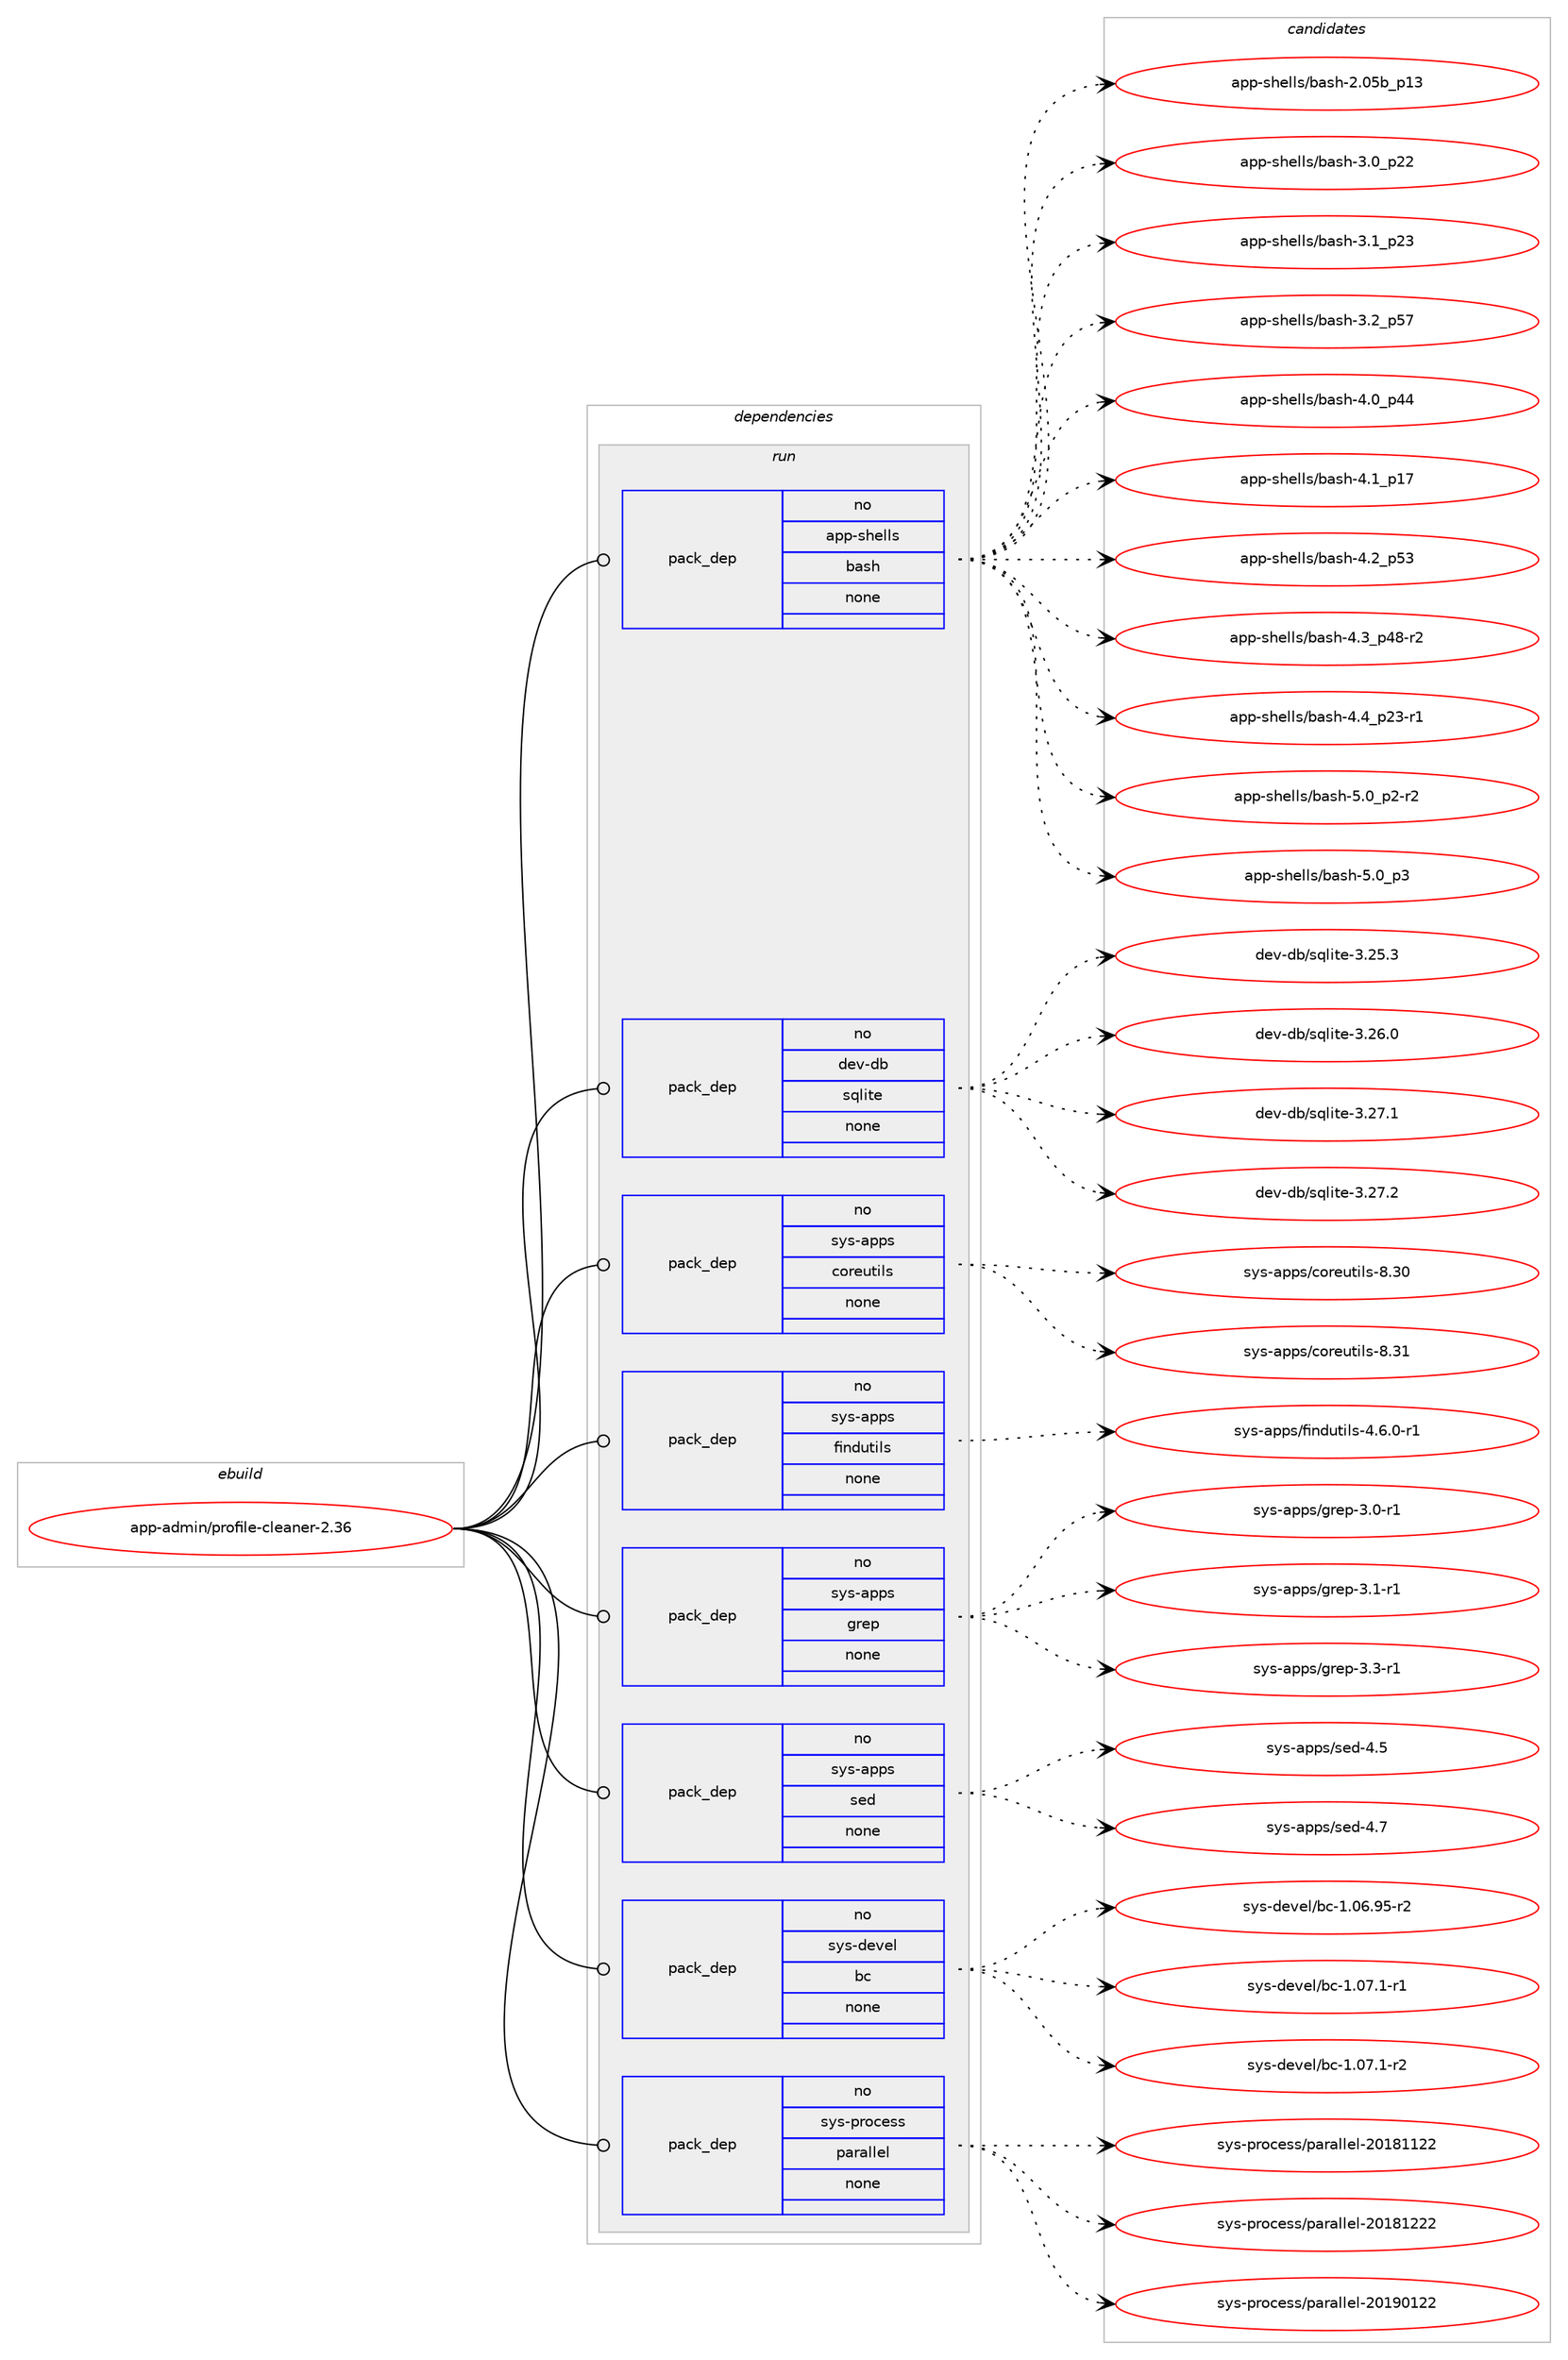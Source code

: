 digraph prolog {

# *************
# Graph options
# *************

newrank=true;
concentrate=true;
compound=true;
graph [rankdir=LR,fontname=Helvetica,fontsize=10,ranksep=1.5];#, ranksep=2.5, nodesep=0.2];
edge  [arrowhead=vee];
node  [fontname=Helvetica,fontsize=10];

# **********
# The ebuild
# **********

subgraph cluster_leftcol {
color=gray;
rank=same;
label=<<i>ebuild</i>>;
id [label="app-admin/profile-cleaner-2.36", color=red, width=4, href="../app-admin/profile-cleaner-2.36.svg"];
}

# ****************
# The dependencies
# ****************

subgraph cluster_midcol {
color=gray;
label=<<i>dependencies</i>>;
subgraph cluster_compile {
fillcolor="#eeeeee";
style=filled;
label=<<i>compile</i>>;
}
subgraph cluster_compileandrun {
fillcolor="#eeeeee";
style=filled;
label=<<i>compile and run</i>>;
}
subgraph cluster_run {
fillcolor="#eeeeee";
style=filled;
label=<<i>run</i>>;
subgraph pack219 {
dependency237 [label=<<TABLE BORDER="0" CELLBORDER="1" CELLSPACING="0" CELLPADDING="4" WIDTH="220"><TR><TD ROWSPAN="6" CELLPADDING="30">pack_dep</TD></TR><TR><TD WIDTH="110">no</TD></TR><TR><TD>app-shells</TD></TR><TR><TD>bash</TD></TR><TR><TD>none</TD></TR><TR><TD></TD></TR></TABLE>>, shape=none, color=blue];
}
id:e -> dependency237:w [weight=20,style="solid",arrowhead="odot"];
subgraph pack220 {
dependency238 [label=<<TABLE BORDER="0" CELLBORDER="1" CELLSPACING="0" CELLPADDING="4" WIDTH="220"><TR><TD ROWSPAN="6" CELLPADDING="30">pack_dep</TD></TR><TR><TD WIDTH="110">no</TD></TR><TR><TD>dev-db</TD></TR><TR><TD>sqlite</TD></TR><TR><TD>none</TD></TR><TR><TD></TD></TR></TABLE>>, shape=none, color=blue];
}
id:e -> dependency238:w [weight=20,style="solid",arrowhead="odot"];
subgraph pack221 {
dependency239 [label=<<TABLE BORDER="0" CELLBORDER="1" CELLSPACING="0" CELLPADDING="4" WIDTH="220"><TR><TD ROWSPAN="6" CELLPADDING="30">pack_dep</TD></TR><TR><TD WIDTH="110">no</TD></TR><TR><TD>sys-apps</TD></TR><TR><TD>coreutils</TD></TR><TR><TD>none</TD></TR><TR><TD></TD></TR></TABLE>>, shape=none, color=blue];
}
id:e -> dependency239:w [weight=20,style="solid",arrowhead="odot"];
subgraph pack222 {
dependency240 [label=<<TABLE BORDER="0" CELLBORDER="1" CELLSPACING="0" CELLPADDING="4" WIDTH="220"><TR><TD ROWSPAN="6" CELLPADDING="30">pack_dep</TD></TR><TR><TD WIDTH="110">no</TD></TR><TR><TD>sys-apps</TD></TR><TR><TD>findutils</TD></TR><TR><TD>none</TD></TR><TR><TD></TD></TR></TABLE>>, shape=none, color=blue];
}
id:e -> dependency240:w [weight=20,style="solid",arrowhead="odot"];
subgraph pack223 {
dependency241 [label=<<TABLE BORDER="0" CELLBORDER="1" CELLSPACING="0" CELLPADDING="4" WIDTH="220"><TR><TD ROWSPAN="6" CELLPADDING="30">pack_dep</TD></TR><TR><TD WIDTH="110">no</TD></TR><TR><TD>sys-apps</TD></TR><TR><TD>grep</TD></TR><TR><TD>none</TD></TR><TR><TD></TD></TR></TABLE>>, shape=none, color=blue];
}
id:e -> dependency241:w [weight=20,style="solid",arrowhead="odot"];
subgraph pack224 {
dependency242 [label=<<TABLE BORDER="0" CELLBORDER="1" CELLSPACING="0" CELLPADDING="4" WIDTH="220"><TR><TD ROWSPAN="6" CELLPADDING="30">pack_dep</TD></TR><TR><TD WIDTH="110">no</TD></TR><TR><TD>sys-apps</TD></TR><TR><TD>sed</TD></TR><TR><TD>none</TD></TR><TR><TD></TD></TR></TABLE>>, shape=none, color=blue];
}
id:e -> dependency242:w [weight=20,style="solid",arrowhead="odot"];
subgraph pack225 {
dependency243 [label=<<TABLE BORDER="0" CELLBORDER="1" CELLSPACING="0" CELLPADDING="4" WIDTH="220"><TR><TD ROWSPAN="6" CELLPADDING="30">pack_dep</TD></TR><TR><TD WIDTH="110">no</TD></TR><TR><TD>sys-devel</TD></TR><TR><TD>bc</TD></TR><TR><TD>none</TD></TR><TR><TD></TD></TR></TABLE>>, shape=none, color=blue];
}
id:e -> dependency243:w [weight=20,style="solid",arrowhead="odot"];
subgraph pack226 {
dependency244 [label=<<TABLE BORDER="0" CELLBORDER="1" CELLSPACING="0" CELLPADDING="4" WIDTH="220"><TR><TD ROWSPAN="6" CELLPADDING="30">pack_dep</TD></TR><TR><TD WIDTH="110">no</TD></TR><TR><TD>sys-process</TD></TR><TR><TD>parallel</TD></TR><TR><TD>none</TD></TR><TR><TD></TD></TR></TABLE>>, shape=none, color=blue];
}
id:e -> dependency244:w [weight=20,style="solid",arrowhead="odot"];
}
}

# **************
# The candidates
# **************

subgraph cluster_choices {
rank=same;
color=gray;
label=<<i>candidates</i>>;

subgraph choice219 {
color=black;
nodesep=1;
choice9711211245115104101108108115479897115104455046485398951124951 [label="app-shells/bash-2.05b_p13", color=red, width=4,href="../app-shells/bash-2.05b_p13.svg"];
choice971121124511510410110810811547989711510445514648951125050 [label="app-shells/bash-3.0_p22", color=red, width=4,href="../app-shells/bash-3.0_p22.svg"];
choice971121124511510410110810811547989711510445514649951125051 [label="app-shells/bash-3.1_p23", color=red, width=4,href="../app-shells/bash-3.1_p23.svg"];
choice971121124511510410110810811547989711510445514650951125355 [label="app-shells/bash-3.2_p57", color=red, width=4,href="../app-shells/bash-3.2_p57.svg"];
choice971121124511510410110810811547989711510445524648951125252 [label="app-shells/bash-4.0_p44", color=red, width=4,href="../app-shells/bash-4.0_p44.svg"];
choice971121124511510410110810811547989711510445524649951124955 [label="app-shells/bash-4.1_p17", color=red, width=4,href="../app-shells/bash-4.1_p17.svg"];
choice971121124511510410110810811547989711510445524650951125351 [label="app-shells/bash-4.2_p53", color=red, width=4,href="../app-shells/bash-4.2_p53.svg"];
choice9711211245115104101108108115479897115104455246519511252564511450 [label="app-shells/bash-4.3_p48-r2", color=red, width=4,href="../app-shells/bash-4.3_p48-r2.svg"];
choice9711211245115104101108108115479897115104455246529511250514511449 [label="app-shells/bash-4.4_p23-r1", color=red, width=4,href="../app-shells/bash-4.4_p23-r1.svg"];
choice97112112451151041011081081154798971151044553464895112504511450 [label="app-shells/bash-5.0_p2-r2", color=red, width=4,href="../app-shells/bash-5.0_p2-r2.svg"];
choice9711211245115104101108108115479897115104455346489511251 [label="app-shells/bash-5.0_p3", color=red, width=4,href="../app-shells/bash-5.0_p3.svg"];
dependency237:e -> choice9711211245115104101108108115479897115104455046485398951124951:w [style=dotted,weight="100"];
dependency237:e -> choice971121124511510410110810811547989711510445514648951125050:w [style=dotted,weight="100"];
dependency237:e -> choice971121124511510410110810811547989711510445514649951125051:w [style=dotted,weight="100"];
dependency237:e -> choice971121124511510410110810811547989711510445514650951125355:w [style=dotted,weight="100"];
dependency237:e -> choice971121124511510410110810811547989711510445524648951125252:w [style=dotted,weight="100"];
dependency237:e -> choice971121124511510410110810811547989711510445524649951124955:w [style=dotted,weight="100"];
dependency237:e -> choice971121124511510410110810811547989711510445524650951125351:w [style=dotted,weight="100"];
dependency237:e -> choice9711211245115104101108108115479897115104455246519511252564511450:w [style=dotted,weight="100"];
dependency237:e -> choice9711211245115104101108108115479897115104455246529511250514511449:w [style=dotted,weight="100"];
dependency237:e -> choice97112112451151041011081081154798971151044553464895112504511450:w [style=dotted,weight="100"];
dependency237:e -> choice9711211245115104101108108115479897115104455346489511251:w [style=dotted,weight="100"];
}
subgraph choice220 {
color=black;
nodesep=1;
choice10010111845100984711511310810511610145514650534651 [label="dev-db/sqlite-3.25.3", color=red, width=4,href="../dev-db/sqlite-3.25.3.svg"];
choice10010111845100984711511310810511610145514650544648 [label="dev-db/sqlite-3.26.0", color=red, width=4,href="../dev-db/sqlite-3.26.0.svg"];
choice10010111845100984711511310810511610145514650554649 [label="dev-db/sqlite-3.27.1", color=red, width=4,href="../dev-db/sqlite-3.27.1.svg"];
choice10010111845100984711511310810511610145514650554650 [label="dev-db/sqlite-3.27.2", color=red, width=4,href="../dev-db/sqlite-3.27.2.svg"];
dependency238:e -> choice10010111845100984711511310810511610145514650534651:w [style=dotted,weight="100"];
dependency238:e -> choice10010111845100984711511310810511610145514650544648:w [style=dotted,weight="100"];
dependency238:e -> choice10010111845100984711511310810511610145514650554649:w [style=dotted,weight="100"];
dependency238:e -> choice10010111845100984711511310810511610145514650554650:w [style=dotted,weight="100"];
}
subgraph choice221 {
color=black;
nodesep=1;
choice115121115459711211211547991111141011171161051081154556465148 [label="sys-apps/coreutils-8.30", color=red, width=4,href="../sys-apps/coreutils-8.30.svg"];
choice115121115459711211211547991111141011171161051081154556465149 [label="sys-apps/coreutils-8.31", color=red, width=4,href="../sys-apps/coreutils-8.31.svg"];
dependency239:e -> choice115121115459711211211547991111141011171161051081154556465148:w [style=dotted,weight="100"];
dependency239:e -> choice115121115459711211211547991111141011171161051081154556465149:w [style=dotted,weight="100"];
}
subgraph choice222 {
color=black;
nodesep=1;
choice1151211154597112112115471021051101001171161051081154552465446484511449 [label="sys-apps/findutils-4.6.0-r1", color=red, width=4,href="../sys-apps/findutils-4.6.0-r1.svg"];
dependency240:e -> choice1151211154597112112115471021051101001171161051081154552465446484511449:w [style=dotted,weight="100"];
}
subgraph choice223 {
color=black;
nodesep=1;
choice115121115459711211211547103114101112455146484511449 [label="sys-apps/grep-3.0-r1", color=red, width=4,href="../sys-apps/grep-3.0-r1.svg"];
choice115121115459711211211547103114101112455146494511449 [label="sys-apps/grep-3.1-r1", color=red, width=4,href="../sys-apps/grep-3.1-r1.svg"];
choice115121115459711211211547103114101112455146514511449 [label="sys-apps/grep-3.3-r1", color=red, width=4,href="../sys-apps/grep-3.3-r1.svg"];
dependency241:e -> choice115121115459711211211547103114101112455146484511449:w [style=dotted,weight="100"];
dependency241:e -> choice115121115459711211211547103114101112455146494511449:w [style=dotted,weight="100"];
dependency241:e -> choice115121115459711211211547103114101112455146514511449:w [style=dotted,weight="100"];
}
subgraph choice224 {
color=black;
nodesep=1;
choice11512111545971121121154711510110045524653 [label="sys-apps/sed-4.5", color=red, width=4,href="../sys-apps/sed-4.5.svg"];
choice11512111545971121121154711510110045524655 [label="sys-apps/sed-4.7", color=red, width=4,href="../sys-apps/sed-4.7.svg"];
dependency242:e -> choice11512111545971121121154711510110045524653:w [style=dotted,weight="100"];
dependency242:e -> choice11512111545971121121154711510110045524655:w [style=dotted,weight="100"];
}
subgraph choice225 {
color=black;
nodesep=1;
choice1151211154510010111810110847989945494648544657534511450 [label="sys-devel/bc-1.06.95-r2", color=red, width=4,href="../sys-devel/bc-1.06.95-r2.svg"];
choice11512111545100101118101108479899454946485546494511449 [label="sys-devel/bc-1.07.1-r1", color=red, width=4,href="../sys-devel/bc-1.07.1-r1.svg"];
choice11512111545100101118101108479899454946485546494511450 [label="sys-devel/bc-1.07.1-r2", color=red, width=4,href="../sys-devel/bc-1.07.1-r2.svg"];
dependency243:e -> choice1151211154510010111810110847989945494648544657534511450:w [style=dotted,weight="100"];
dependency243:e -> choice11512111545100101118101108479899454946485546494511449:w [style=dotted,weight="100"];
dependency243:e -> choice11512111545100101118101108479899454946485546494511450:w [style=dotted,weight="100"];
}
subgraph choice226 {
color=black;
nodesep=1;
choice1151211154511211411199101115115471129711497108108101108455048495649495050 [label="sys-process/parallel-20181122", color=red, width=4,href="../sys-process/parallel-20181122.svg"];
choice1151211154511211411199101115115471129711497108108101108455048495649505050 [label="sys-process/parallel-20181222", color=red, width=4,href="../sys-process/parallel-20181222.svg"];
choice1151211154511211411199101115115471129711497108108101108455048495748495050 [label="sys-process/parallel-20190122", color=red, width=4,href="../sys-process/parallel-20190122.svg"];
dependency244:e -> choice1151211154511211411199101115115471129711497108108101108455048495649495050:w [style=dotted,weight="100"];
dependency244:e -> choice1151211154511211411199101115115471129711497108108101108455048495649505050:w [style=dotted,weight="100"];
dependency244:e -> choice1151211154511211411199101115115471129711497108108101108455048495748495050:w [style=dotted,weight="100"];
}
}

}
